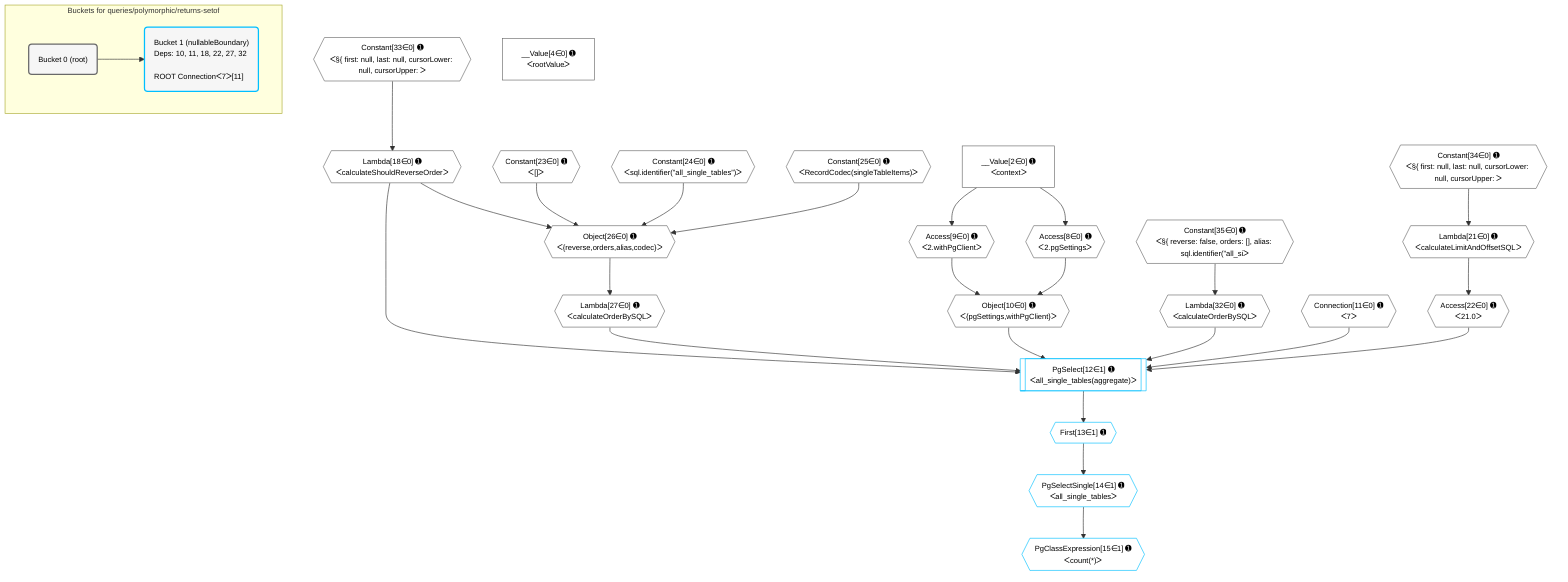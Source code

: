 %%{init: {'themeVariables': { 'fontSize': '12px'}}}%%
graph TD
    classDef path fill:#eee,stroke:#000,color:#000
    classDef plan fill:#fff,stroke-width:1px,color:#000
    classDef itemplan fill:#fff,stroke-width:2px,color:#000
    classDef unbatchedplan fill:#dff,stroke-width:1px,color:#000
    classDef sideeffectplan fill:#fcc,stroke-width:2px,color:#000
    classDef bucket fill:#f6f6f6,color:#000,stroke-width:2px,text-align:left


    %% plan dependencies
    Object26{{"Object[26∈0] ➊<br />ᐸ{reverse,orders,alias,codec}ᐳ"}}:::plan
    Lambda18{{"Lambda[18∈0] ➊<br />ᐸcalculateShouldReverseOrderᐳ"}}:::plan
    Constant23{{"Constant[23∈0] ➊<br />ᐸ[]ᐳ"}}:::plan
    Constant24{{"Constant[24∈0] ➊<br />ᐸsql.identifier(”all_single_tables”)ᐳ"}}:::plan
    Constant25{{"Constant[25∈0] ➊<br />ᐸRecordCodec(singleTableItems)ᐳ"}}:::plan
    Lambda18 & Constant23 & Constant24 & Constant25 --> Object26
    Object10{{"Object[10∈0] ➊<br />ᐸ{pgSettings,withPgClient}ᐳ"}}:::plan
    Access8{{"Access[8∈0] ➊<br />ᐸ2.pgSettingsᐳ"}}:::plan
    Access9{{"Access[9∈0] ➊<br />ᐸ2.withPgClientᐳ"}}:::plan
    Access8 & Access9 --> Object10
    __Value2["__Value[2∈0] ➊<br />ᐸcontextᐳ"]:::plan
    __Value2 --> Access8
    __Value2 --> Access9
    Constant33{{"Constant[33∈0] ➊<br />ᐸ§{ first: null, last: null, cursorLower: null, cursorUpper: ᐳ"}}:::plan
    Constant33 --> Lambda18
    Lambda21{{"Lambda[21∈0] ➊<br />ᐸcalculateLimitAndOffsetSQLᐳ"}}:::plan
    Constant34{{"Constant[34∈0] ➊<br />ᐸ§{ first: null, last: null, cursorLower: null, cursorUpper: ᐳ"}}:::plan
    Constant34 --> Lambda21
    Access22{{"Access[22∈0] ➊<br />ᐸ21.0ᐳ"}}:::plan
    Lambda21 --> Access22
    Lambda27{{"Lambda[27∈0] ➊<br />ᐸcalculateOrderBySQLᐳ"}}:::plan
    Object26 --> Lambda27
    Lambda32{{"Lambda[32∈0] ➊<br />ᐸcalculateOrderBySQLᐳ"}}:::plan
    Constant35{{"Constant[35∈0] ➊<br />ᐸ§{ reverse: false, orders: [], alias: sql.identifier(”all_siᐳ"}}:::plan
    Constant35 --> Lambda32
    __Value4["__Value[4∈0] ➊<br />ᐸrootValueᐳ"]:::plan
    Connection11{{"Connection[11∈0] ➊<br />ᐸ7ᐳ"}}:::plan
    PgSelect12[["PgSelect[12∈1] ➊<br />ᐸall_single_tables(aggregate)ᐳ"]]:::plan
    Object10 & Connection11 & Lambda18 & Access22 & Lambda27 & Lambda32 --> PgSelect12
    First13{{"First[13∈1] ➊"}}:::plan
    PgSelect12 --> First13
    PgSelectSingle14{{"PgSelectSingle[14∈1] ➊<br />ᐸall_single_tablesᐳ"}}:::plan
    First13 --> PgSelectSingle14
    PgClassExpression15{{"PgClassExpression[15∈1] ➊<br />ᐸcount(*)ᐳ"}}:::plan
    PgSelectSingle14 --> PgClassExpression15

    %% define steps

    subgraph "Buckets for queries/polymorphic/returns-setof"
    Bucket0("Bucket 0 (root)"):::bucket
    classDef bucket0 stroke:#696969
    class Bucket0,__Value2,__Value4,Access8,Access9,Object10,Connection11,Lambda18,Lambda21,Access22,Constant23,Constant24,Constant25,Object26,Lambda27,Lambda32,Constant33,Constant34,Constant35 bucket0
    Bucket1("Bucket 1 (nullableBoundary)<br />Deps: 10, 11, 18, 22, 27, 32<br /><br />ROOT Connectionᐸ7ᐳ[11]"):::bucket
    classDef bucket1 stroke:#00bfff
    class Bucket1,PgSelect12,First13,PgSelectSingle14,PgClassExpression15 bucket1
    Bucket0 --> Bucket1
    end